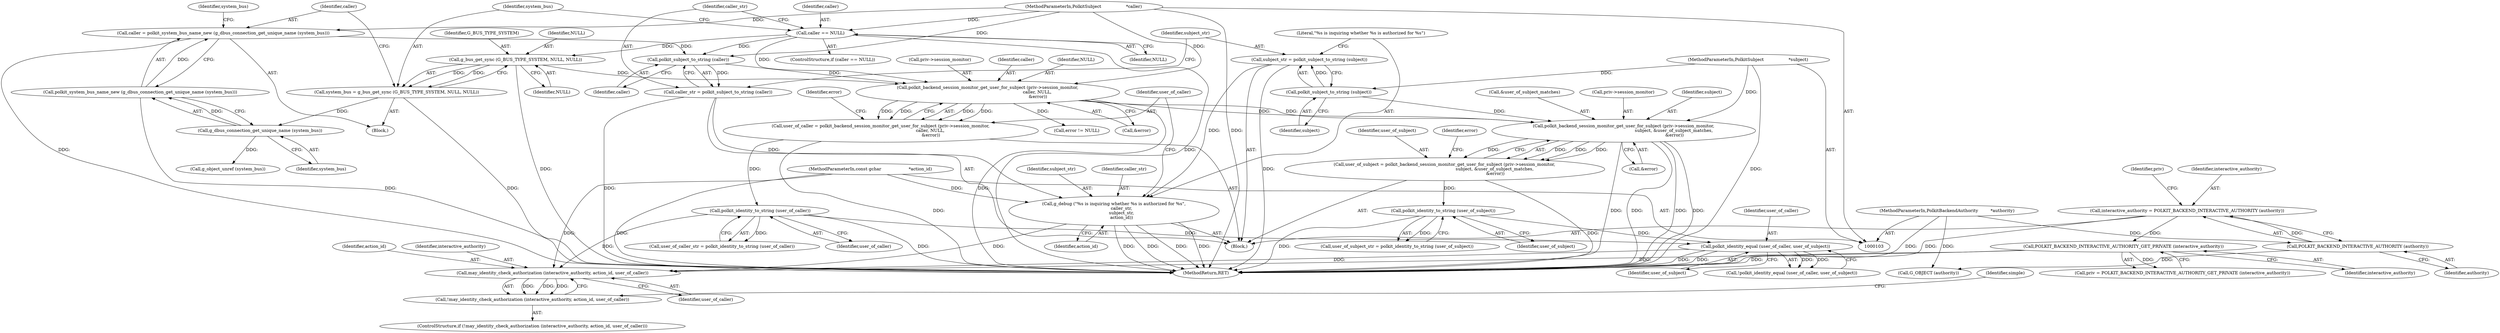 digraph "0_polkit_bc7ffad53643a9c80231fc41f5582d6a8931c32c_0@pointer" {
"1000302" [label="(Call,may_identity_check_authorization (interactive_authority, action_id, user_of_caller))"];
"1000134" [label="(Call,POLKIT_BACKEND_INTERACTIVE_AUTHORITY_GET_PRIVATE (interactive_authority))"];
"1000128" [label="(Call,interactive_authority = POLKIT_BACKEND_INTERACTIVE_AUTHORITY (authority))"];
"1000130" [label="(Call,POLKIT_BACKEND_INTERACTIVE_AUTHORITY (authority))"];
"1000104" [label="(MethodParameterIn,PolkitBackendAuthority         *authority)"];
"1000195" [label="(Call,g_debug (\"%s is inquiring whether %s is authorized for %s\",\n           caller_str,\n           subject_str,\n           action_id))"];
"1000187" [label="(Call,caller_str = polkit_subject_to_string (caller))"];
"1000189" [label="(Call,polkit_subject_to_string (caller))"];
"1000180" [label="(Call,caller = polkit_system_bus_name_new (g_dbus_connection_get_unique_name (system_bus)))"];
"1000182" [label="(Call,polkit_system_bus_name_new (g_dbus_connection_get_unique_name (system_bus)))"];
"1000183" [label="(Call,g_dbus_connection_get_unique_name (system_bus))"];
"1000174" [label="(Call,system_bus = g_bus_get_sync (G_BUS_TYPE_SYSTEM, NULL, NULL))"];
"1000176" [label="(Call,g_bus_get_sync (G_BUS_TYPE_SYSTEM, NULL, NULL))"];
"1000169" [label="(Call,caller == NULL)"];
"1000105" [label="(MethodParameterIn,PolkitSubject                  *caller)"];
"1000191" [label="(Call,subject_str = polkit_subject_to_string (subject))"];
"1000193" [label="(Call,polkit_subject_to_string (subject))"];
"1000106" [label="(MethodParameterIn,PolkitSubject                  *subject)"];
"1000107" [label="(MethodParameterIn,const gchar                    *action_id)"];
"1000224" [label="(Call,polkit_identity_to_string (user_of_caller))"];
"1000200" [label="(Call,user_of_caller = polkit_backend_session_monitor_get_user_for_subject (priv->session_monitor,\n                                                                        caller, NULL,\n                                                                         &error))"];
"1000202" [label="(Call,polkit_backend_session_monitor_get_user_for_subject (priv->session_monitor,\n                                                                        caller, NULL,\n                                                                         &error))"];
"1000295" [label="(Call,polkit_identity_equal (user_of_caller, user_of_subject))"];
"1000257" [label="(Call,polkit_identity_to_string (user_of_subject))"];
"1000232" [label="(Call,user_of_subject = polkit_backend_session_monitor_get_user_for_subject (priv->session_monitor,\n                                                                         subject, &user_of_subject_matches,\n                                                                          &error))"];
"1000234" [label="(Call,polkit_backend_session_monitor_get_user_for_subject (priv->session_monitor,\n                                                                         subject, &user_of_subject_matches,\n                                                                          &error))"];
"1000301" [label="(Call,!may_identity_check_authorization (interactive_authority, action_id, user_of_caller))"];
"1000168" [label="(ControlStructure,if (caller == NULL))"];
"1000128" [label="(Call,interactive_authority = POLKIT_BACKEND_INTERACTIVE_AUTHORITY (authority))"];
"1000135" [label="(Identifier,interactive_authority)"];
"1000201" [label="(Identifier,user_of_caller)"];
"1000189" [label="(Call,polkit_subject_to_string (caller))"];
"1000195" [label="(Call,g_debug (\"%s is inquiring whether %s is authorized for %s\",\n           caller_str,\n           subject_str,\n           action_id))"];
"1000300" [label="(ControlStructure,if (!may_identity_check_authorization (interactive_authority, action_id, user_of_caller)))"];
"1000190" [label="(Identifier,caller)"];
"1000185" [label="(Call,g_object_unref (system_bus))"];
"1000234" [label="(Call,polkit_backend_session_monitor_get_user_for_subject (priv->session_monitor,\n                                                                         subject, &user_of_subject_matches,\n                                                                          &error))"];
"1000245" [label="(Identifier,error)"];
"1000175" [label="(Identifier,system_bus)"];
"1000193" [label="(Call,polkit_subject_to_string (subject))"];
"1000208" [label="(Call,&error)"];
"1000182" [label="(Call,polkit_system_bus_name_new (g_dbus_connection_get_unique_name (system_bus)))"];
"1000176" [label="(Call,g_bus_get_sync (G_BUS_TYPE_SYSTEM, NULL, NULL))"];
"1000163" [label="(Call,G_OBJECT (authority))"];
"1000203" [label="(Call,priv->session_monitor)"];
"1000196" [label="(Literal,\"%s is inquiring whether %s is authorized for %s\")"];
"1000169" [label="(Call,caller == NULL)"];
"1000302" [label="(Call,may_identity_check_authorization (interactive_authority, action_id, user_of_caller))"];
"1000294" [label="(Call,!polkit_identity_equal (user_of_caller, user_of_subject))"];
"1000179" [label="(Identifier,NULL)"];
"1000296" [label="(Identifier,user_of_caller)"];
"1000301" [label="(Call,!may_identity_check_authorization (interactive_authority, action_id, user_of_caller))"];
"1000224" [label="(Call,polkit_identity_to_string (user_of_caller))"];
"1000113" [label="(Block,)"];
"1000174" [label="(Call,system_bus = g_bus_get_sync (G_BUS_TYPE_SYSTEM, NULL, NULL))"];
"1000211" [label="(Call,error != NULL)"];
"1000171" [label="(Identifier,NULL)"];
"1000170" [label="(Identifier,caller)"];
"1000206" [label="(Identifier,caller)"];
"1000225" [label="(Identifier,user_of_caller)"];
"1000233" [label="(Identifier,user_of_subject)"];
"1000192" [label="(Identifier,subject_str)"];
"1000202" [label="(Call,polkit_backend_session_monitor_get_user_for_subject (priv->session_monitor,\n                                                                        caller, NULL,\n                                                                         &error))"];
"1000241" [label="(Call,&error)"];
"1000257" [label="(Call,polkit_identity_to_string (user_of_subject))"];
"1000239" [label="(Call,&user_of_subject_matches)"];
"1000187" [label="(Call,caller_str = polkit_subject_to_string (caller))"];
"1000200" [label="(Call,user_of_caller = polkit_backend_session_monitor_get_user_for_subject (priv->session_monitor,\n                                                                        caller, NULL,\n                                                                         &error))"];
"1000178" [label="(Identifier,NULL)"];
"1000235" [label="(Call,priv->session_monitor)"];
"1000180" [label="(Call,caller = polkit_system_bus_name_new (g_dbus_connection_get_unique_name (system_bus)))"];
"1000181" [label="(Identifier,caller)"];
"1000186" [label="(Identifier,system_bus)"];
"1000177" [label="(Identifier,G_BUS_TYPE_SYSTEM)"];
"1000131" [label="(Identifier,authority)"];
"1000305" [label="(Identifier,user_of_caller)"];
"1000104" [label="(MethodParameterIn,PolkitBackendAuthority         *authority)"];
"1000295" [label="(Call,polkit_identity_equal (user_of_caller, user_of_subject))"];
"1000107" [label="(MethodParameterIn,const gchar                    *action_id)"];
"1000232" [label="(Call,user_of_subject = polkit_backend_session_monitor_get_user_for_subject (priv->session_monitor,\n                                                                         subject, &user_of_subject_matches,\n                                                                          &error))"];
"1000258" [label="(Identifier,user_of_subject)"];
"1000132" [label="(Call,priv = POLKIT_BACKEND_INTERACTIVE_AUTHORITY_GET_PRIVATE (interactive_authority))"];
"1000222" [label="(Call,user_of_caller_str = polkit_identity_to_string (user_of_caller))"];
"1000212" [label="(Identifier,error)"];
"1000207" [label="(Identifier,NULL)"];
"1000238" [label="(Identifier,subject)"];
"1000199" [label="(Identifier,action_id)"];
"1000319" [label="(MethodReturn,RET)"];
"1000198" [label="(Identifier,subject_str)"];
"1000255" [label="(Call,user_of_subject_str = polkit_identity_to_string (user_of_subject))"];
"1000310" [label="(Identifier,simple)"];
"1000303" [label="(Identifier,interactive_authority)"];
"1000304" [label="(Identifier,action_id)"];
"1000105" [label="(MethodParameterIn,PolkitSubject                  *caller)"];
"1000194" [label="(Identifier,subject)"];
"1000106" [label="(MethodParameterIn,PolkitSubject                  *subject)"];
"1000133" [label="(Identifier,priv)"];
"1000191" [label="(Call,subject_str = polkit_subject_to_string (subject))"];
"1000130" [label="(Call,POLKIT_BACKEND_INTERACTIVE_AUTHORITY (authority))"];
"1000184" [label="(Identifier,system_bus)"];
"1000129" [label="(Identifier,interactive_authority)"];
"1000183" [label="(Call,g_dbus_connection_get_unique_name (system_bus))"];
"1000134" [label="(Call,POLKIT_BACKEND_INTERACTIVE_AUTHORITY_GET_PRIVATE (interactive_authority))"];
"1000297" [label="(Identifier,user_of_subject)"];
"1000188" [label="(Identifier,caller_str)"];
"1000197" [label="(Identifier,caller_str)"];
"1000172" [label="(Block,)"];
"1000302" -> "1000301"  [label="AST: "];
"1000302" -> "1000305"  [label="CFG: "];
"1000303" -> "1000302"  [label="AST: "];
"1000304" -> "1000302"  [label="AST: "];
"1000305" -> "1000302"  [label="AST: "];
"1000301" -> "1000302"  [label="CFG: "];
"1000302" -> "1000301"  [label="DDG: "];
"1000302" -> "1000301"  [label="DDG: "];
"1000302" -> "1000301"  [label="DDG: "];
"1000134" -> "1000302"  [label="DDG: "];
"1000195" -> "1000302"  [label="DDG: "];
"1000107" -> "1000302"  [label="DDG: "];
"1000224" -> "1000302"  [label="DDG: "];
"1000295" -> "1000302"  [label="DDG: "];
"1000134" -> "1000132"  [label="AST: "];
"1000134" -> "1000135"  [label="CFG: "];
"1000135" -> "1000134"  [label="AST: "];
"1000132" -> "1000134"  [label="CFG: "];
"1000134" -> "1000319"  [label="DDG: "];
"1000134" -> "1000132"  [label="DDG: "];
"1000128" -> "1000134"  [label="DDG: "];
"1000128" -> "1000113"  [label="AST: "];
"1000128" -> "1000130"  [label="CFG: "];
"1000129" -> "1000128"  [label="AST: "];
"1000130" -> "1000128"  [label="AST: "];
"1000133" -> "1000128"  [label="CFG: "];
"1000128" -> "1000319"  [label="DDG: "];
"1000130" -> "1000128"  [label="DDG: "];
"1000130" -> "1000131"  [label="CFG: "];
"1000131" -> "1000130"  [label="AST: "];
"1000104" -> "1000130"  [label="DDG: "];
"1000130" -> "1000163"  [label="DDG: "];
"1000104" -> "1000103"  [label="AST: "];
"1000104" -> "1000319"  [label="DDG: "];
"1000104" -> "1000163"  [label="DDG: "];
"1000195" -> "1000113"  [label="AST: "];
"1000195" -> "1000199"  [label="CFG: "];
"1000196" -> "1000195"  [label="AST: "];
"1000197" -> "1000195"  [label="AST: "];
"1000198" -> "1000195"  [label="AST: "];
"1000199" -> "1000195"  [label="AST: "];
"1000201" -> "1000195"  [label="CFG: "];
"1000195" -> "1000319"  [label="DDG: "];
"1000195" -> "1000319"  [label="DDG: "];
"1000195" -> "1000319"  [label="DDG: "];
"1000195" -> "1000319"  [label="DDG: "];
"1000187" -> "1000195"  [label="DDG: "];
"1000191" -> "1000195"  [label="DDG: "];
"1000107" -> "1000195"  [label="DDG: "];
"1000187" -> "1000113"  [label="AST: "];
"1000187" -> "1000189"  [label="CFG: "];
"1000188" -> "1000187"  [label="AST: "];
"1000189" -> "1000187"  [label="AST: "];
"1000192" -> "1000187"  [label="CFG: "];
"1000187" -> "1000319"  [label="DDG: "];
"1000189" -> "1000187"  [label="DDG: "];
"1000189" -> "1000190"  [label="CFG: "];
"1000190" -> "1000189"  [label="AST: "];
"1000180" -> "1000189"  [label="DDG: "];
"1000169" -> "1000189"  [label="DDG: "];
"1000105" -> "1000189"  [label="DDG: "];
"1000189" -> "1000202"  [label="DDG: "];
"1000180" -> "1000172"  [label="AST: "];
"1000180" -> "1000182"  [label="CFG: "];
"1000181" -> "1000180"  [label="AST: "];
"1000182" -> "1000180"  [label="AST: "];
"1000186" -> "1000180"  [label="CFG: "];
"1000180" -> "1000319"  [label="DDG: "];
"1000182" -> "1000180"  [label="DDG: "];
"1000105" -> "1000180"  [label="DDG: "];
"1000182" -> "1000183"  [label="CFG: "];
"1000183" -> "1000182"  [label="AST: "];
"1000182" -> "1000319"  [label="DDG: "];
"1000183" -> "1000182"  [label="DDG: "];
"1000183" -> "1000184"  [label="CFG: "];
"1000184" -> "1000183"  [label="AST: "];
"1000174" -> "1000183"  [label="DDG: "];
"1000183" -> "1000185"  [label="DDG: "];
"1000174" -> "1000172"  [label="AST: "];
"1000174" -> "1000176"  [label="CFG: "];
"1000175" -> "1000174"  [label="AST: "];
"1000176" -> "1000174"  [label="AST: "];
"1000181" -> "1000174"  [label="CFG: "];
"1000174" -> "1000319"  [label="DDG: "];
"1000176" -> "1000174"  [label="DDG: "];
"1000176" -> "1000174"  [label="DDG: "];
"1000176" -> "1000179"  [label="CFG: "];
"1000177" -> "1000176"  [label="AST: "];
"1000178" -> "1000176"  [label="AST: "];
"1000179" -> "1000176"  [label="AST: "];
"1000176" -> "1000319"  [label="DDG: "];
"1000169" -> "1000176"  [label="DDG: "];
"1000176" -> "1000202"  [label="DDG: "];
"1000169" -> "1000168"  [label="AST: "];
"1000169" -> "1000171"  [label="CFG: "];
"1000170" -> "1000169"  [label="AST: "];
"1000171" -> "1000169"  [label="AST: "];
"1000175" -> "1000169"  [label="CFG: "];
"1000188" -> "1000169"  [label="CFG: "];
"1000169" -> "1000319"  [label="DDG: "];
"1000105" -> "1000169"  [label="DDG: "];
"1000169" -> "1000202"  [label="DDG: "];
"1000105" -> "1000103"  [label="AST: "];
"1000105" -> "1000319"  [label="DDG: "];
"1000105" -> "1000202"  [label="DDG: "];
"1000191" -> "1000113"  [label="AST: "];
"1000191" -> "1000193"  [label="CFG: "];
"1000192" -> "1000191"  [label="AST: "];
"1000193" -> "1000191"  [label="AST: "];
"1000196" -> "1000191"  [label="CFG: "];
"1000191" -> "1000319"  [label="DDG: "];
"1000193" -> "1000191"  [label="DDG: "];
"1000193" -> "1000194"  [label="CFG: "];
"1000194" -> "1000193"  [label="AST: "];
"1000106" -> "1000193"  [label="DDG: "];
"1000193" -> "1000234"  [label="DDG: "];
"1000106" -> "1000103"  [label="AST: "];
"1000106" -> "1000319"  [label="DDG: "];
"1000106" -> "1000234"  [label="DDG: "];
"1000107" -> "1000103"  [label="AST: "];
"1000107" -> "1000319"  [label="DDG: "];
"1000224" -> "1000222"  [label="AST: "];
"1000224" -> "1000225"  [label="CFG: "];
"1000225" -> "1000224"  [label="AST: "];
"1000222" -> "1000224"  [label="CFG: "];
"1000224" -> "1000319"  [label="DDG: "];
"1000224" -> "1000222"  [label="DDG: "];
"1000200" -> "1000224"  [label="DDG: "];
"1000224" -> "1000295"  [label="DDG: "];
"1000200" -> "1000113"  [label="AST: "];
"1000200" -> "1000202"  [label="CFG: "];
"1000201" -> "1000200"  [label="AST: "];
"1000202" -> "1000200"  [label="AST: "];
"1000212" -> "1000200"  [label="CFG: "];
"1000200" -> "1000319"  [label="DDG: "];
"1000202" -> "1000200"  [label="DDG: "];
"1000202" -> "1000200"  [label="DDG: "];
"1000202" -> "1000200"  [label="DDG: "];
"1000202" -> "1000200"  [label="DDG: "];
"1000202" -> "1000208"  [label="CFG: "];
"1000203" -> "1000202"  [label="AST: "];
"1000206" -> "1000202"  [label="AST: "];
"1000207" -> "1000202"  [label="AST: "];
"1000208" -> "1000202"  [label="AST: "];
"1000202" -> "1000319"  [label="DDG: "];
"1000202" -> "1000211"  [label="DDG: "];
"1000202" -> "1000234"  [label="DDG: "];
"1000202" -> "1000234"  [label="DDG: "];
"1000295" -> "1000294"  [label="AST: "];
"1000295" -> "1000297"  [label="CFG: "];
"1000296" -> "1000295"  [label="AST: "];
"1000297" -> "1000295"  [label="AST: "];
"1000294" -> "1000295"  [label="CFG: "];
"1000295" -> "1000319"  [label="DDG: "];
"1000295" -> "1000319"  [label="DDG: "];
"1000295" -> "1000294"  [label="DDG: "];
"1000295" -> "1000294"  [label="DDG: "];
"1000257" -> "1000295"  [label="DDG: "];
"1000257" -> "1000255"  [label="AST: "];
"1000257" -> "1000258"  [label="CFG: "];
"1000258" -> "1000257"  [label="AST: "];
"1000255" -> "1000257"  [label="CFG: "];
"1000257" -> "1000319"  [label="DDG: "];
"1000257" -> "1000255"  [label="DDG: "];
"1000232" -> "1000257"  [label="DDG: "];
"1000232" -> "1000113"  [label="AST: "];
"1000232" -> "1000234"  [label="CFG: "];
"1000233" -> "1000232"  [label="AST: "];
"1000234" -> "1000232"  [label="AST: "];
"1000245" -> "1000232"  [label="CFG: "];
"1000232" -> "1000319"  [label="DDG: "];
"1000234" -> "1000232"  [label="DDG: "];
"1000234" -> "1000232"  [label="DDG: "];
"1000234" -> "1000232"  [label="DDG: "];
"1000234" -> "1000232"  [label="DDG: "];
"1000234" -> "1000241"  [label="CFG: "];
"1000235" -> "1000234"  [label="AST: "];
"1000238" -> "1000234"  [label="AST: "];
"1000239" -> "1000234"  [label="AST: "];
"1000241" -> "1000234"  [label="AST: "];
"1000234" -> "1000319"  [label="DDG: "];
"1000234" -> "1000319"  [label="DDG: "];
"1000234" -> "1000319"  [label="DDG: "];
"1000234" -> "1000319"  [label="DDG: "];
"1000301" -> "1000300"  [label="AST: "];
"1000310" -> "1000301"  [label="CFG: "];
}
